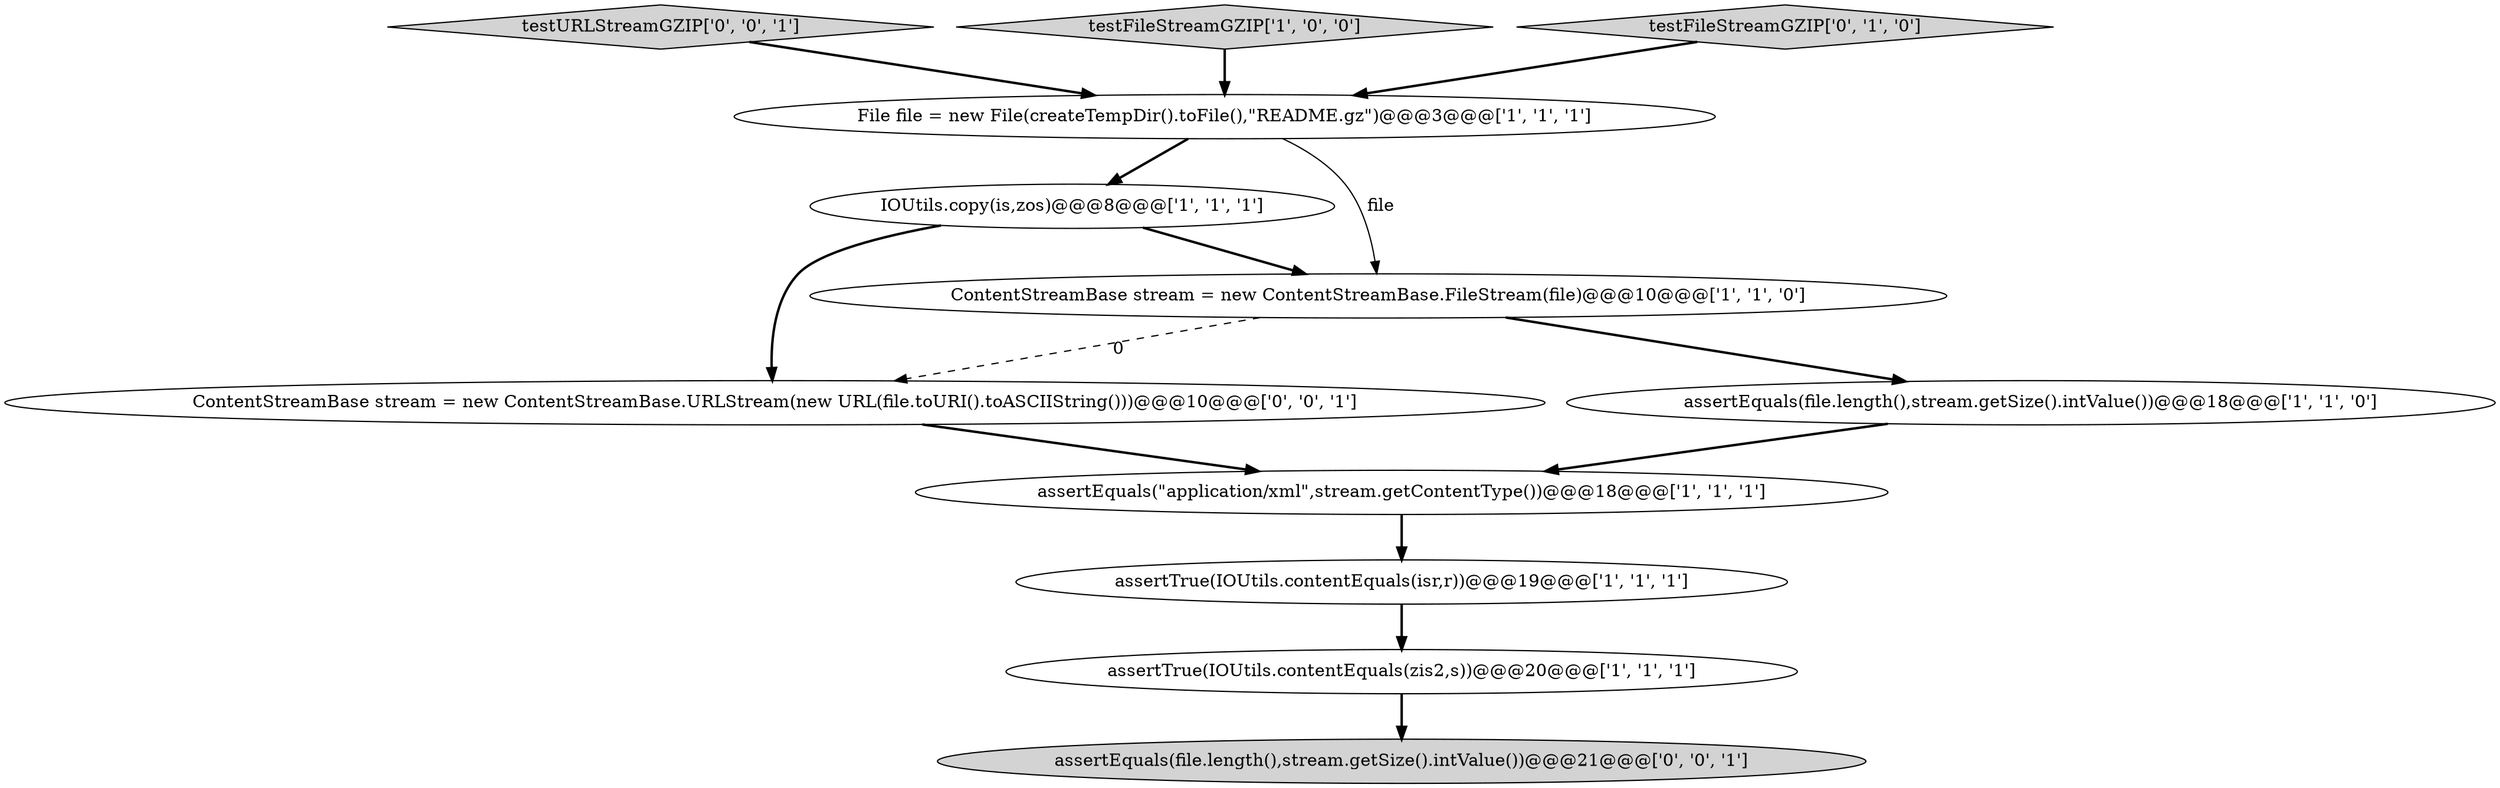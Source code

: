 digraph {
6 [style = filled, label = "IOUtils.copy(is,zos)@@@8@@@['1', '1', '1']", fillcolor = white, shape = ellipse image = "AAA0AAABBB1BBB"];
11 [style = filled, label = "testURLStreamGZIP['0', '0', '1']", fillcolor = lightgray, shape = diamond image = "AAA0AAABBB3BBB"];
1 [style = filled, label = "ContentStreamBase stream = new ContentStreamBase.FileStream(file)@@@10@@@['1', '1', '0']", fillcolor = white, shape = ellipse image = "AAA0AAABBB1BBB"];
10 [style = filled, label = "ContentStreamBase stream = new ContentStreamBase.URLStream(new URL(file.toURI().toASCIIString()))@@@10@@@['0', '0', '1']", fillcolor = white, shape = ellipse image = "AAA0AAABBB3BBB"];
9 [style = filled, label = "assertEquals(file.length(),stream.getSize().intValue())@@@21@@@['0', '0', '1']", fillcolor = lightgray, shape = ellipse image = "AAA0AAABBB3BBB"];
5 [style = filled, label = "assertEquals(file.length(),stream.getSize().intValue())@@@18@@@['1', '1', '0']", fillcolor = white, shape = ellipse image = "AAA0AAABBB1BBB"];
7 [style = filled, label = "testFileStreamGZIP['1', '0', '0']", fillcolor = lightgray, shape = diamond image = "AAA0AAABBB1BBB"];
0 [style = filled, label = "assertTrue(IOUtils.contentEquals(isr,r))@@@19@@@['1', '1', '1']", fillcolor = white, shape = ellipse image = "AAA0AAABBB1BBB"];
3 [style = filled, label = "assertEquals(\"application/xml\",stream.getContentType())@@@18@@@['1', '1', '1']", fillcolor = white, shape = ellipse image = "AAA0AAABBB1BBB"];
4 [style = filled, label = "File file = new File(createTempDir().toFile(),\"README.gz\")@@@3@@@['1', '1', '1']", fillcolor = white, shape = ellipse image = "AAA0AAABBB1BBB"];
2 [style = filled, label = "assertTrue(IOUtils.contentEquals(zis2,s))@@@20@@@['1', '1', '1']", fillcolor = white, shape = ellipse image = "AAA0AAABBB1BBB"];
8 [style = filled, label = "testFileStreamGZIP['0', '1', '0']", fillcolor = lightgray, shape = diamond image = "AAA0AAABBB2BBB"];
1->5 [style = bold, label=""];
5->3 [style = bold, label=""];
6->1 [style = bold, label=""];
10->3 [style = bold, label=""];
11->4 [style = bold, label=""];
4->1 [style = solid, label="file"];
8->4 [style = bold, label=""];
7->4 [style = bold, label=""];
2->9 [style = bold, label=""];
1->10 [style = dashed, label="0"];
4->6 [style = bold, label=""];
6->10 [style = bold, label=""];
3->0 [style = bold, label=""];
0->2 [style = bold, label=""];
}
